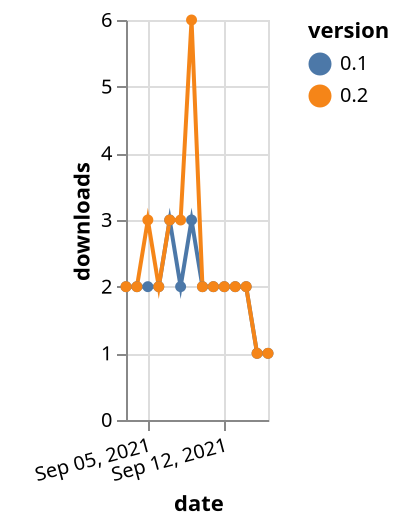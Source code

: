 {"$schema": "https://vega.github.io/schema/vega-lite/v5.json", "description": "A simple bar chart with embedded data.", "data": {"values": [{"date": "2021-09-03", "total": 2622, "delta": 2, "version": "0.1"}, {"date": "2021-09-04", "total": 2624, "delta": 2, "version": "0.1"}, {"date": "2021-09-05", "total": 2626, "delta": 2, "version": "0.1"}, {"date": "2021-09-06", "total": 2628, "delta": 2, "version": "0.1"}, {"date": "2021-09-07", "total": 2631, "delta": 3, "version": "0.1"}, {"date": "2021-09-08", "total": 2633, "delta": 2, "version": "0.1"}, {"date": "2021-09-09", "total": 2636, "delta": 3, "version": "0.1"}, {"date": "2021-09-10", "total": 2638, "delta": 2, "version": "0.1"}, {"date": "2021-09-11", "total": 2640, "delta": 2, "version": "0.1"}, {"date": "2021-09-12", "total": 2642, "delta": 2, "version": "0.1"}, {"date": "2021-09-13", "total": 2644, "delta": 2, "version": "0.1"}, {"date": "2021-09-14", "total": 2646, "delta": 2, "version": "0.1"}, {"date": "2021-09-15", "total": 2647, "delta": 1, "version": "0.1"}, {"date": "2021-09-16", "total": 2648, "delta": 1, "version": "0.1"}, {"date": "2021-09-03", "total": 2832, "delta": 2, "version": "0.2"}, {"date": "2021-09-04", "total": 2834, "delta": 2, "version": "0.2"}, {"date": "2021-09-05", "total": 2837, "delta": 3, "version": "0.2"}, {"date": "2021-09-06", "total": 2839, "delta": 2, "version": "0.2"}, {"date": "2021-09-07", "total": 2842, "delta": 3, "version": "0.2"}, {"date": "2021-09-08", "total": 2845, "delta": 3, "version": "0.2"}, {"date": "2021-09-09", "total": 2851, "delta": 6, "version": "0.2"}, {"date": "2021-09-10", "total": 2853, "delta": 2, "version": "0.2"}, {"date": "2021-09-11", "total": 2855, "delta": 2, "version": "0.2"}, {"date": "2021-09-12", "total": 2857, "delta": 2, "version": "0.2"}, {"date": "2021-09-13", "total": 2859, "delta": 2, "version": "0.2"}, {"date": "2021-09-14", "total": 2861, "delta": 2, "version": "0.2"}, {"date": "2021-09-15", "total": 2862, "delta": 1, "version": "0.2"}, {"date": "2021-09-16", "total": 2863, "delta": 1, "version": "0.2"}]}, "width": "container", "mark": {"type": "line", "point": {"filled": true}}, "encoding": {"x": {"field": "date", "type": "temporal", "timeUnit": "yearmonthdate", "title": "date", "axis": {"labelAngle": -15}}, "y": {"field": "delta", "type": "quantitative", "title": "downloads"}, "color": {"field": "version", "type": "nominal"}, "tooltip": {"field": "delta"}}}
